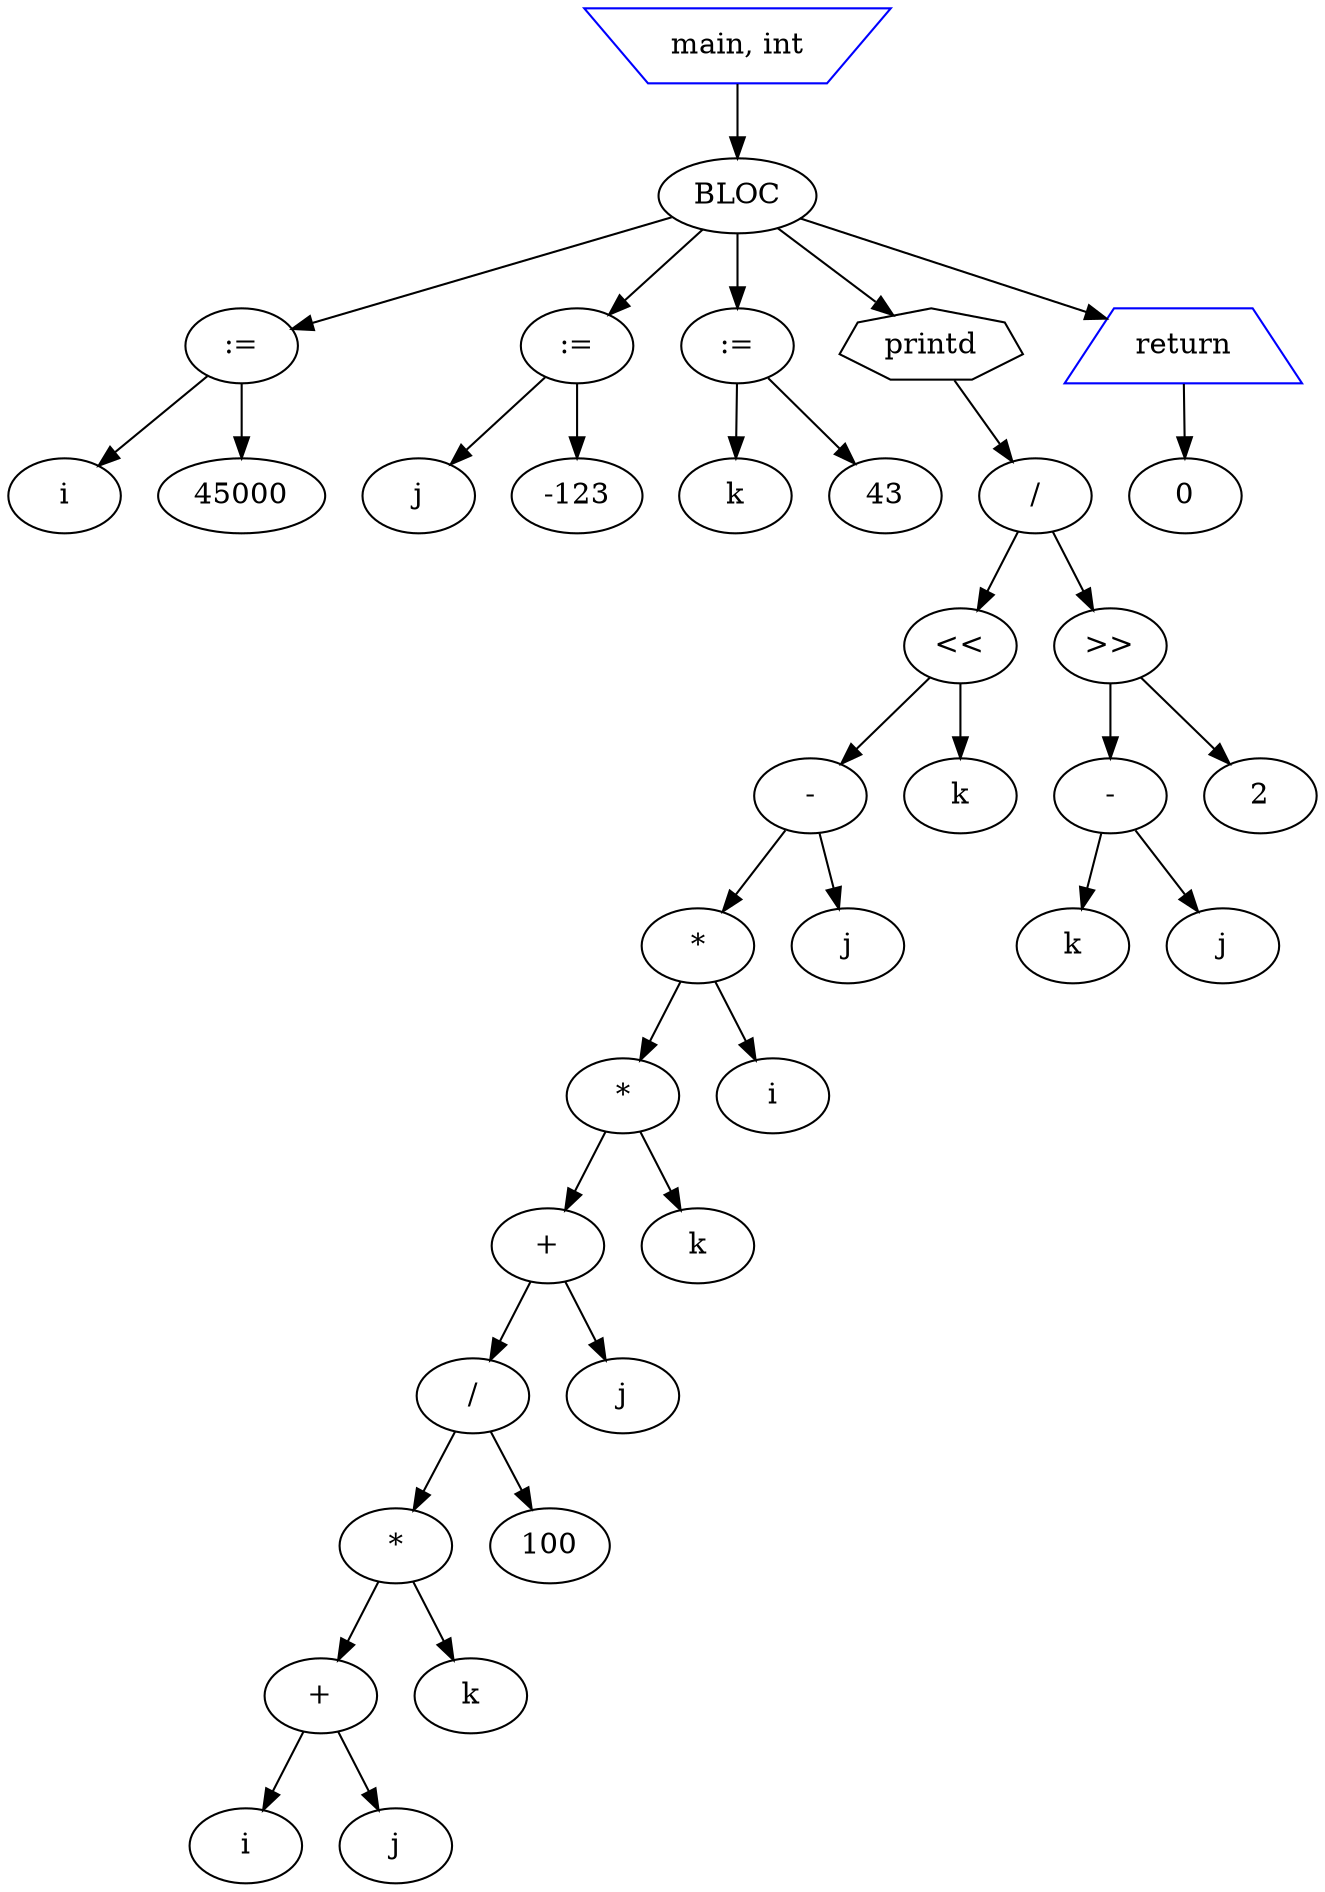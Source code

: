 digraph G {

node_0 [label="main, int" shape=invtrapezium color=blue];
node_1 [label="BLOC" shape=ellipse color=black];
node_2 [label=":=" shape=ellipse];
node_3 [label="i" shape=ellipse];
node_4 [label="45000" shape=ellipse];
node_5 [label=":=" shape=ellipse];
node_6 [label="j" shape=ellipse];
node_7 [label="-123" shape=ellipse];
node_8 [label=":=" shape=ellipse];
node_9 [label="k" shape=ellipse];
node_10 [label="43" shape=ellipse];
node_11 [label="printd" shape=septagon];
node_12 [label="/" shape=ellipse];
node_13 [label="<<" shape=ellipse];
node_14 [label="-" shape=ellipse];
node_15 [label="*" shape=ellipse];
node_16 [label="*" shape=ellipse];
node_17 [label="+" shape=ellipse];
node_18 [label="/" shape=ellipse];
node_19 [label="*" shape=ellipse];
node_20 [label="+" shape=ellipse];
node_21 [label="i" shape=ellipse];
node_22 [label="j" shape=ellipse];
node_23 [label="k" shape=ellipse];
node_24 [label="100" shape=ellipse];
node_25 [label="j" shape=ellipse];
node_26 [label="k" shape=ellipse];
node_27 [label="i" shape=ellipse];
node_28 [label="j" shape=ellipse];
node_29 [label="k" shape=ellipse];
node_30 [label=">>" shape=ellipse];
node_31 [label="-" shape=ellipse];
node_32 [label="k" shape=ellipse];
node_33 [label="j" shape=ellipse];
node_34 [label="2" shape=ellipse];
node_35 [label="return" shape=trapezium color=blue];
node_36 [label="0" shape=ellipse];

node_0 -> node_1
node_1 -> node_2
node_2 -> node_3
node_2 -> node_4
node_1 -> node_5
node_5 -> node_6
node_5 -> node_7
node_1 -> node_8
node_8 -> node_9
node_8 -> node_10
node_1 -> node_11
node_11 -> node_12
node_12 -> node_13
node_13 -> node_14
node_14 -> node_15
node_15 -> node_16
node_16 -> node_17
node_17 -> node_18
node_18 -> node_19
node_19 -> node_20
node_20 -> node_21
node_20 -> node_22
node_19 -> node_23
node_18 -> node_24
node_17 -> node_25
node_16 -> node_26
node_15 -> node_27
node_14 -> node_28
node_13 -> node_29
node_12 -> node_30
node_30 -> node_31
node_31 -> node_32
node_31 -> node_33
node_30 -> node_34
node_1 -> node_35
node_35 -> node_36
}